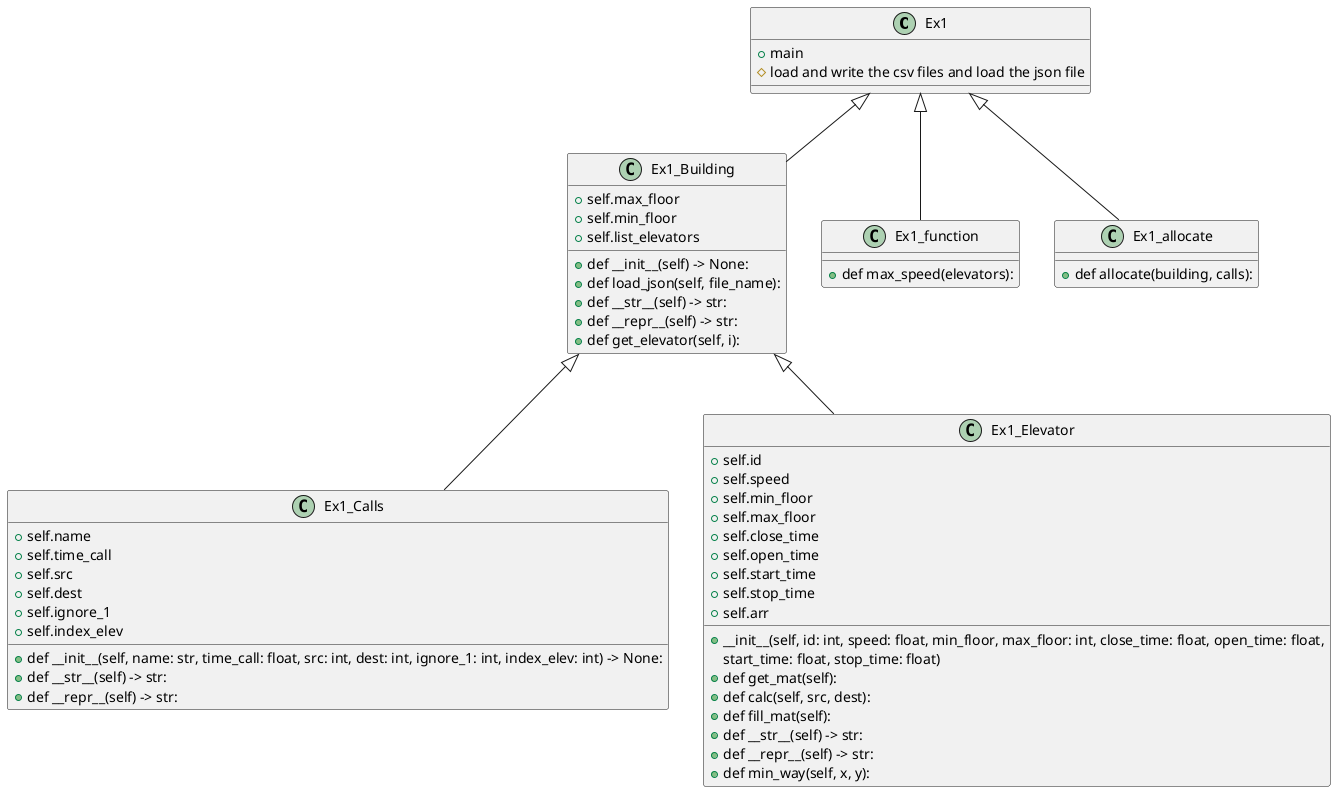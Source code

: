 @startuml
'https://plantuml.com/class-diagram
Ex1 <|-- Ex1_Building
Ex1 <|-- Ex1_function
Ex1 <|-- Ex1_allocate
Ex1_Building <|-- Ex1_Calls
Ex1_Building <|-- Ex1_Elevator

class Ex1_Elevator {
+ __init__(self, id: int, speed: float, min_floor, max_floor: int, close_time: float, open_time: float,
                 start_time: float, stop_time: float)
+ def get_mat(self):
+ def calc(self, src, dest):
+ def fill_mat(self):
+ def __str__(self) -> str:
+ def __repr__(self) -> str:
+ def min_way(self, x, y):
+        self.id
+        self.speed
+        self.min_floor
+        self.max_floor
+        self.close_time
+        self.open_time
+        self.start_time
+        self.stop_time
+        self.arr
}
class Ex1_Calls {
 +def __init__(self, name: str, time_call: float, src: int, dest: int, ignore_1: int, index_elev: int) -> None:
 +       self.name
 +       self.time_call
 +      self.src
 +       self.dest
 +       self.ignore_1
 +       self.index_elev
 +def __str__(self) -> str:
 +def __repr__(self) -> str:
}
class Ex1_Building {
 +def __init__(self) -> None:
 +       self.max_floor
 +       self.min_floor
 +       self.list_elevators
 +def load_json(self, file_name):
 +def __str__(self) -> str:
 +def __repr__(self) -> str:
 +def get_elevator(self, i):
}
class Ex1_allocate {
 +def allocate(building, calls):
}
class Ex1_function {
 +def max_speed(elevators):
}
class Ex1 {
 +main
 #load and write the csv files and load the json file
}

@enduml
